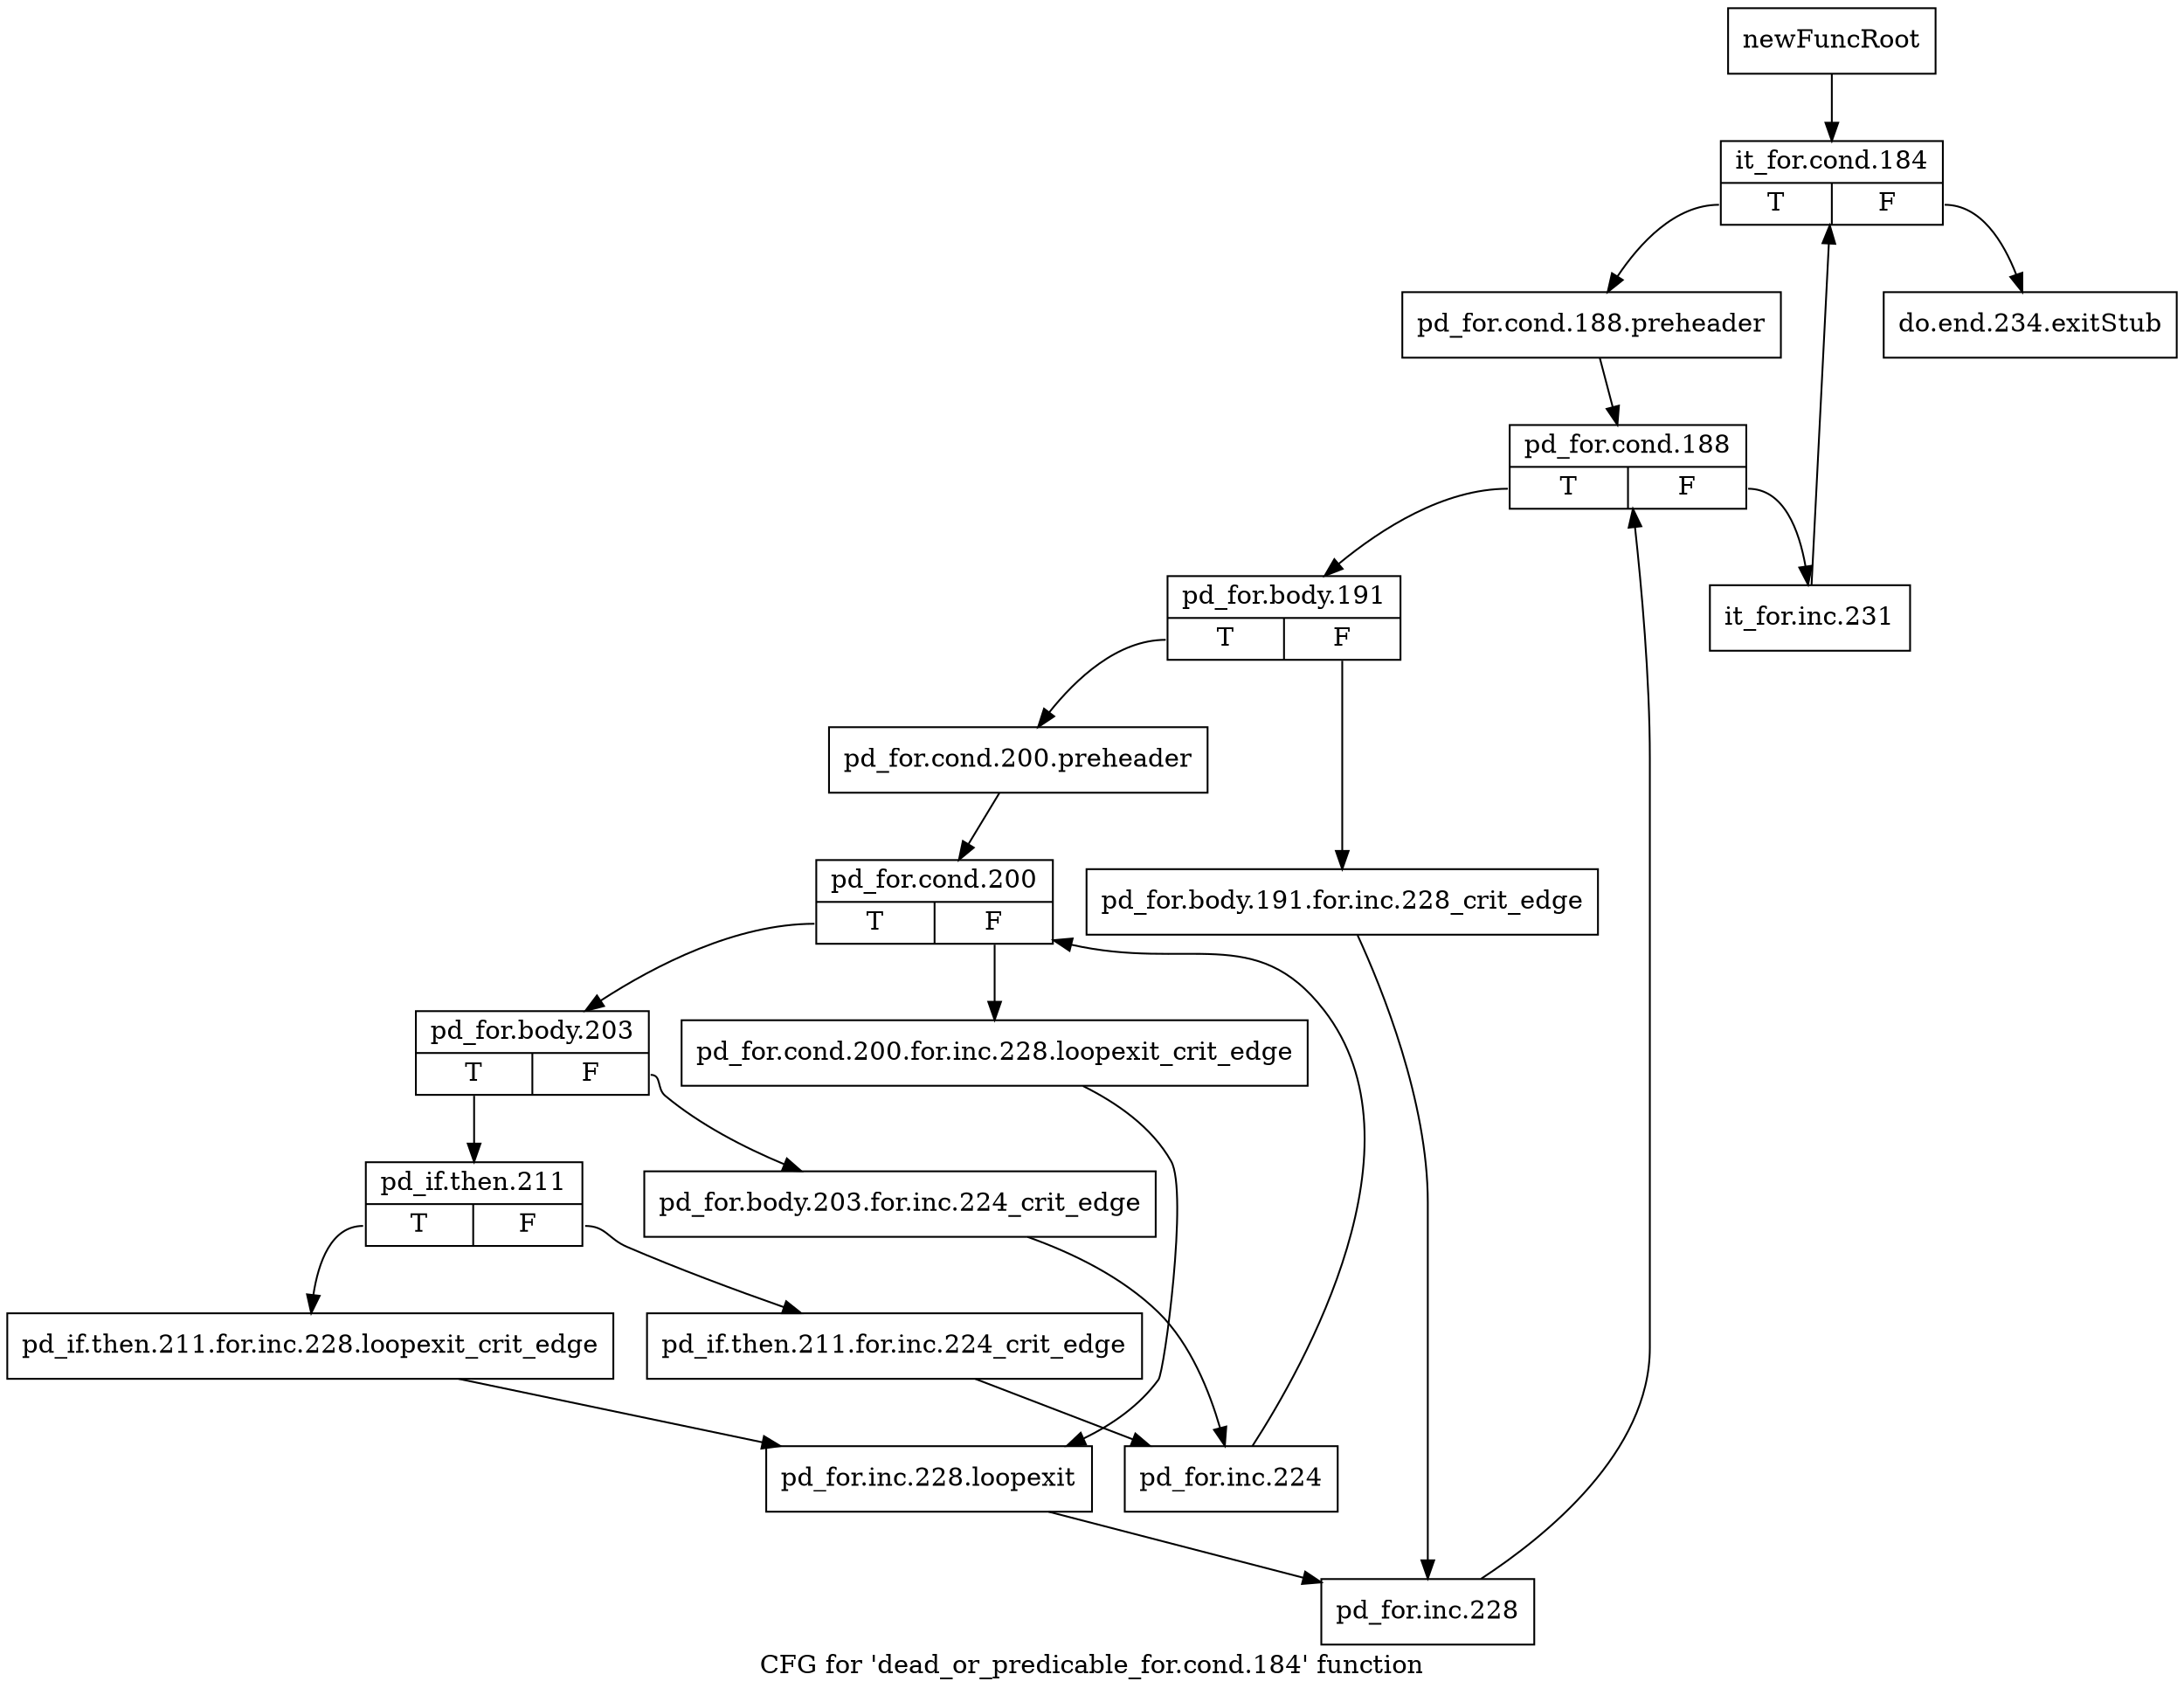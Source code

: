 digraph "CFG for 'dead_or_predicable_for.cond.184' function" {
	label="CFG for 'dead_or_predicable_for.cond.184' function";

	Node0xb2d5b90 [shape=record,label="{newFuncRoot}"];
	Node0xb2d5b90 -> Node0xb2d5c30;
	Node0xb2d5be0 [shape=record,label="{do.end.234.exitStub}"];
	Node0xb2d5c30 [shape=record,label="{it_for.cond.184|{<s0>T|<s1>F}}"];
	Node0xb2d5c30:s0 -> Node0xb2d5c80;
	Node0xb2d5c30:s1 -> Node0xb2d5be0;
	Node0xb2d5c80 [shape=record,label="{pd_for.cond.188.preheader}"];
	Node0xb2d5c80 -> Node0xb2d5cd0;
	Node0xb2d5cd0 [shape=record,label="{pd_for.cond.188|{<s0>T|<s1>F}}"];
	Node0xb2d5cd0:s0 -> Node0xb2d5d70;
	Node0xb2d5cd0:s1 -> Node0xb2d5d20;
	Node0xb2d5d20 [shape=record,label="{it_for.inc.231}"];
	Node0xb2d5d20 -> Node0xb2d5c30;
	Node0xb2d5d70 [shape=record,label="{pd_for.body.191|{<s0>T|<s1>F}}"];
	Node0xb2d5d70:s0 -> Node0xb2d5e10;
	Node0xb2d5d70:s1 -> Node0xb2d5dc0;
	Node0xb2d5dc0 [shape=record,label="{pd_for.body.191.for.inc.228_crit_edge}"];
	Node0xb2d5dc0 -> Node0xb2d6130;
	Node0xb2d5e10 [shape=record,label="{pd_for.cond.200.preheader}"];
	Node0xb2d5e10 -> Node0xb2d5e60;
	Node0xb2d5e60 [shape=record,label="{pd_for.cond.200|{<s0>T|<s1>F}}"];
	Node0xb2d5e60:s0 -> Node0xb2d5f00;
	Node0xb2d5e60:s1 -> Node0xb2d5eb0;
	Node0xb2d5eb0 [shape=record,label="{pd_for.cond.200.for.inc.228.loopexit_crit_edge}"];
	Node0xb2d5eb0 -> Node0xb2d60e0;
	Node0xb2d5f00 [shape=record,label="{pd_for.body.203|{<s0>T|<s1>F}}"];
	Node0xb2d5f00:s0 -> Node0xb2d5fa0;
	Node0xb2d5f00:s1 -> Node0xb2d5f50;
	Node0xb2d5f50 [shape=record,label="{pd_for.body.203.for.inc.224_crit_edge}"];
	Node0xb2d5f50 -> Node0xb2d6040;
	Node0xb2d5fa0 [shape=record,label="{pd_if.then.211|{<s0>T|<s1>F}}"];
	Node0xb2d5fa0:s0 -> Node0xb2d6090;
	Node0xb2d5fa0:s1 -> Node0xb2d5ff0;
	Node0xb2d5ff0 [shape=record,label="{pd_if.then.211.for.inc.224_crit_edge}"];
	Node0xb2d5ff0 -> Node0xb2d6040;
	Node0xb2d6040 [shape=record,label="{pd_for.inc.224}"];
	Node0xb2d6040 -> Node0xb2d5e60;
	Node0xb2d6090 [shape=record,label="{pd_if.then.211.for.inc.228.loopexit_crit_edge}"];
	Node0xb2d6090 -> Node0xb2d60e0;
	Node0xb2d60e0 [shape=record,label="{pd_for.inc.228.loopexit}"];
	Node0xb2d60e0 -> Node0xb2d6130;
	Node0xb2d6130 [shape=record,label="{pd_for.inc.228}"];
	Node0xb2d6130 -> Node0xb2d5cd0;
}
